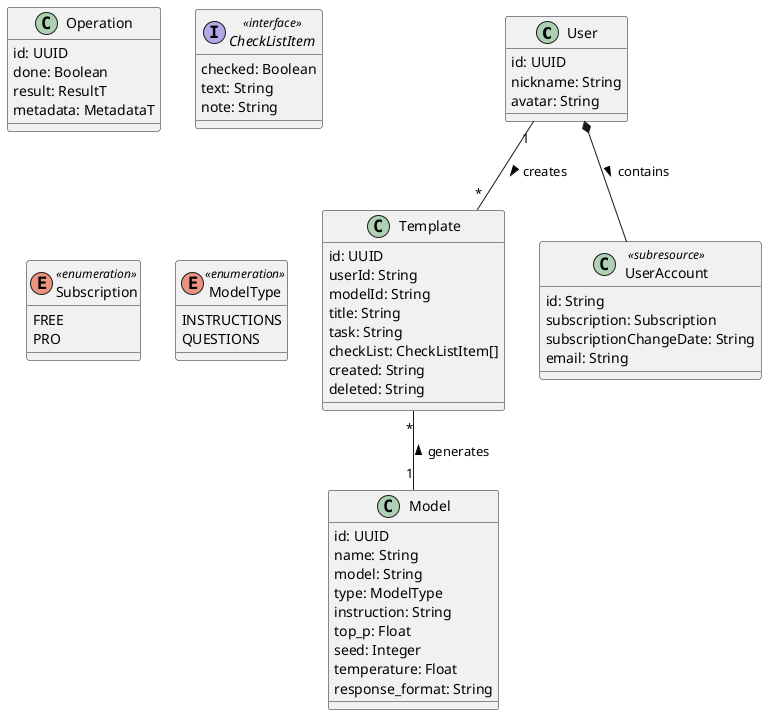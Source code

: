@startuml
User "1" -- "*" Template : creates >
User *-- UserAccount : contains >
Template "*" -- "1" Model : generates <

class User {
 id: UUID
 nickname: String
 avatar: String
}

class UserAccount <<subresource>> {
 id: String
 subscription: Subscription
 subscriptionChangeDate: String
 email: String
}

class Template {
 id: UUID
 userId: String
 modelId: String
 title: String
 task: String
 checkList: CheckListItem[]
 created: String
 deleted: String
}

class Model {
 id: UUID
 name: String
 model: String
 type: ModelType
 instruction: String
 top_p: Float
 seed: Integer
 temperature: Float
 response_format: String
}

class Operation {
 id: UUID
 done: Boolean
 result: ResultT
 metadata: MetadataT
}

interface CheckListItem <<interface>> {
 checked: Boolean
 text: String
 note: String
}

enum Subscription <<enumeration>> {
 FREE
 PRO
}

enum ModelType <<enumeration>> {
  INSTRUCTIONS
  QUESTIONS
}

@enduml